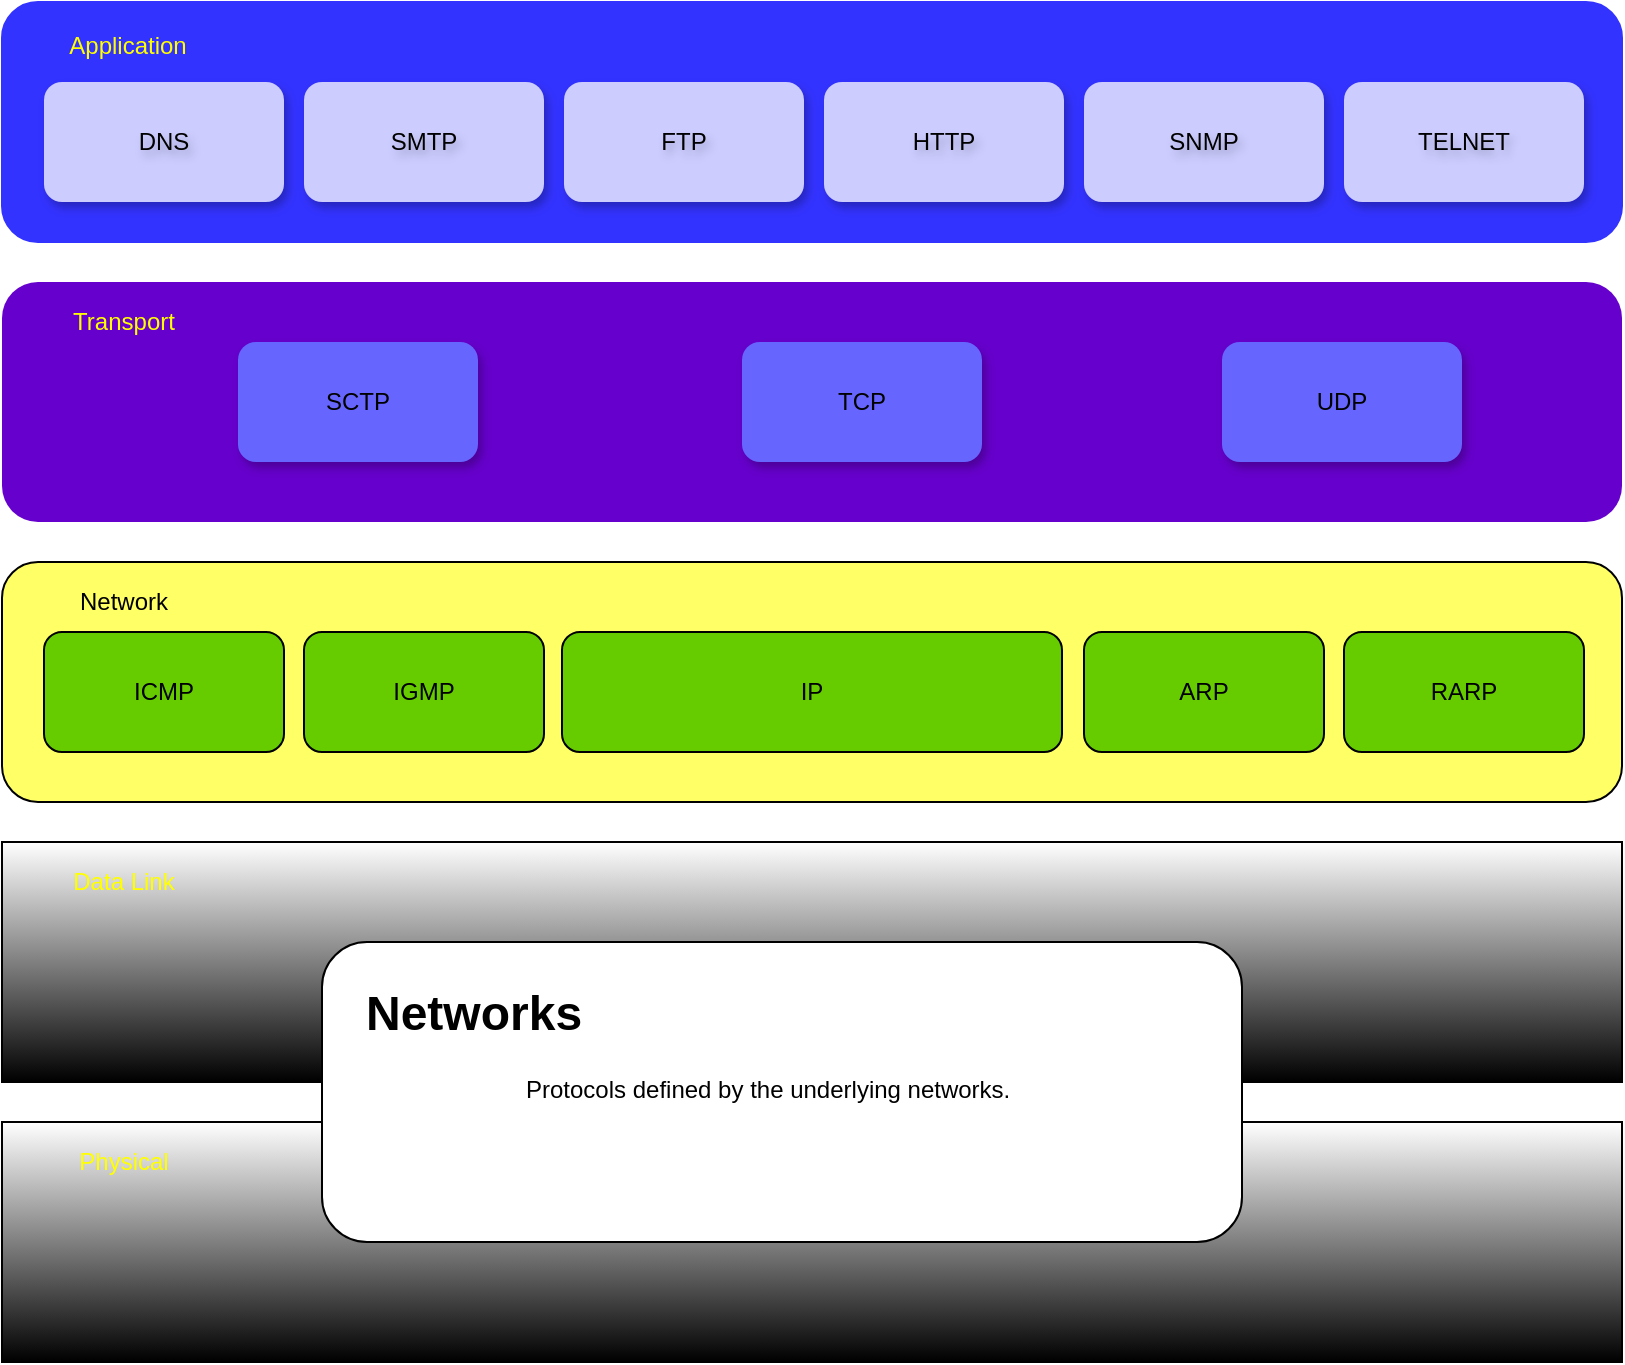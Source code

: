 <mxfile version="27.0.2">
  <diagram name="Page-1" id="VmG_BRmT_dpZDR-atCqR">
    <mxGraphModel dx="2066" dy="1201" grid="1" gridSize="10" guides="1" tooltips="1" connect="1" arrows="1" fold="1" page="1" pageScale="1" pageWidth="850" pageHeight="1100" math="0" shadow="0">
      <root>
        <mxCell id="0" />
        <mxCell id="1" parent="0" />
        <mxCell id="uLwNeXXhDu7HhqktITfx-1" value="" style="rounded=1;whiteSpace=wrap;html=1;fontColor=#3333FF;strokeColor=#3333FF;fillColor=#3333FF;" vertex="1" parent="1">
          <mxGeometry x="20" y="210" width="810" height="120" as="geometry" />
        </mxCell>
        <mxCell id="uLwNeXXhDu7HhqktITfx-2" value="Application" style="text;html=1;align=center;verticalAlign=middle;whiteSpace=wrap;rounded=0;fontColor=#FFFF00;" vertex="1" parent="1">
          <mxGeometry x="28" y="217" width="110" height="30" as="geometry" />
        </mxCell>
        <mxCell id="uLwNeXXhDu7HhqktITfx-3" value="" style="rounded=1;whiteSpace=wrap;html=1;fillColor=#6600CC;strokeColor=none;" vertex="1" parent="1">
          <mxGeometry x="20" y="350" width="810" height="120" as="geometry" />
        </mxCell>
        <mxCell id="uLwNeXXhDu7HhqktITfx-4" value="Transport" style="text;html=1;align=center;verticalAlign=middle;whiteSpace=wrap;rounded=0;fontColor=#FFFF00;" vertex="1" parent="1">
          <mxGeometry x="26" y="355" width="110" height="30" as="geometry" />
        </mxCell>
        <mxCell id="uLwNeXXhDu7HhqktITfx-5" value="" style="rounded=1;whiteSpace=wrap;html=1;fillColor=#FFFF66;" vertex="1" parent="1">
          <mxGeometry x="20" y="490" width="810" height="120" as="geometry" />
        </mxCell>
        <mxCell id="uLwNeXXhDu7HhqktITfx-6" value="&lt;font style=&quot;color: rgb(0, 0, 0);&quot;&gt;Network&lt;/font&gt;" style="text;html=1;align=center;verticalAlign=middle;whiteSpace=wrap;rounded=0;" vertex="1" parent="1">
          <mxGeometry x="26" y="495" width="110" height="30" as="geometry" />
        </mxCell>
        <mxCell id="uLwNeXXhDu7HhqktITfx-7" value="" style="rounded=0;whiteSpace=wrap;html=1;align=center;glass=0;gradientColor=default;" vertex="1" parent="1">
          <mxGeometry x="20" y="630" width="810" height="120" as="geometry" />
        </mxCell>
        <mxCell id="uLwNeXXhDu7HhqktITfx-8" value="Data Link" style="text;html=1;align=center;verticalAlign=middle;whiteSpace=wrap;rounded=0;fontColor=#FFFF00;" vertex="1" parent="1">
          <mxGeometry x="26" y="635" width="110" height="30" as="geometry" />
        </mxCell>
        <mxCell id="uLwNeXXhDu7HhqktITfx-9" value="" style="rounded=0;whiteSpace=wrap;html=1;gradientColor=default;" vertex="1" parent="1">
          <mxGeometry x="20" y="770" width="810" height="120" as="geometry" />
        </mxCell>
        <mxCell id="uLwNeXXhDu7HhqktITfx-10" value="Physical" style="text;html=1;align=center;verticalAlign=middle;whiteSpace=wrap;rounded=0;fontColor=#FFFF00;" vertex="1" parent="1">
          <mxGeometry x="26" y="775" width="110" height="30" as="geometry" />
        </mxCell>
        <mxCell id="uLwNeXXhDu7HhqktITfx-11" value="DNS" style="rounded=1;whiteSpace=wrap;html=1;align=center;fillColor=#CCCCFF;strokeColor=none;fontColor=#000000;textShadow=1;labelBorderColor=none;gradientColor=none;glass=0;shadow=1;" vertex="1" parent="1">
          <mxGeometry x="41" y="250" width="120" height="60" as="geometry" />
        </mxCell>
        <mxCell id="uLwNeXXhDu7HhqktITfx-12" value="SMTP" style="rounded=1;whiteSpace=wrap;html=1;align=center;fillColor=#CCCCFF;strokeColor=none;fontColor=#000000;textShadow=1;labelBorderColor=none;gradientColor=none;glass=0;shadow=1;" vertex="1" parent="1">
          <mxGeometry x="171" y="250" width="120" height="60" as="geometry" />
        </mxCell>
        <mxCell id="uLwNeXXhDu7HhqktITfx-13" value="FTP" style="rounded=1;whiteSpace=wrap;html=1;align=center;fillColor=#CCCCFF;strokeColor=none;fontColor=#000000;textShadow=1;labelBorderColor=none;gradientColor=none;glass=0;shadow=1;" vertex="1" parent="1">
          <mxGeometry x="301" y="250" width="120" height="60" as="geometry" />
        </mxCell>
        <mxCell id="uLwNeXXhDu7HhqktITfx-14" value="HTTP" style="rounded=1;whiteSpace=wrap;html=1;align=center;fillColor=#CCCCFF;strokeColor=none;fontColor=#000000;textShadow=1;labelBorderColor=none;gradientColor=none;glass=0;shadow=1;" vertex="1" parent="1">
          <mxGeometry x="431" y="250" width="120" height="60" as="geometry" />
        </mxCell>
        <mxCell id="uLwNeXXhDu7HhqktITfx-15" value="SNMP" style="rounded=1;whiteSpace=wrap;html=1;align=center;fillColor=#CCCCFF;strokeColor=none;fontColor=#000000;textShadow=1;labelBorderColor=none;gradientColor=none;glass=0;shadow=1;" vertex="1" parent="1">
          <mxGeometry x="561" y="250" width="120" height="60" as="geometry" />
        </mxCell>
        <mxCell id="uLwNeXXhDu7HhqktITfx-16" value="TELNET" style="rounded=1;whiteSpace=wrap;html=1;align=center;fillColor=#CCCCFF;strokeColor=none;fontColor=#000000;textShadow=1;labelBorderColor=none;gradientColor=none;glass=0;shadow=1;" vertex="1" parent="1">
          <mxGeometry x="691" y="250" width="120" height="60" as="geometry" />
        </mxCell>
        <mxCell id="uLwNeXXhDu7HhqktITfx-17" value="SCTP" style="rounded=1;whiteSpace=wrap;html=1;shadow=1;fillColor=#6666FF;strokeColor=none;gradientColor=none;" vertex="1" parent="1">
          <mxGeometry x="138" y="380" width="120" height="60" as="geometry" />
        </mxCell>
        <mxCell id="uLwNeXXhDu7HhqktITfx-18" value="UDP" style="rounded=1;whiteSpace=wrap;html=1;shadow=1;fillColor=#6666FF;strokeColor=none;gradientColor=none;" vertex="1" parent="1">
          <mxGeometry x="630" y="380" width="120" height="60" as="geometry" />
        </mxCell>
        <mxCell id="uLwNeXXhDu7HhqktITfx-19" value="TCP" style="rounded=1;whiteSpace=wrap;html=1;shadow=1;fillColor=#6666FF;strokeColor=none;gradientColor=none;" vertex="1" parent="1">
          <mxGeometry x="390" y="380" width="120" height="60" as="geometry" />
        </mxCell>
        <mxCell id="uLwNeXXhDu7HhqktITfx-20" value="ICMP" style="rounded=1;whiteSpace=wrap;html=1;fillColor=#66CC00;" vertex="1" parent="1">
          <mxGeometry x="41" y="525" width="120" height="60" as="geometry" />
        </mxCell>
        <mxCell id="uLwNeXXhDu7HhqktITfx-21" value="IGMP" style="rounded=1;whiteSpace=wrap;html=1;fillColor=#66CC00;" vertex="1" parent="1">
          <mxGeometry x="171" y="525" width="120" height="60" as="geometry" />
        </mxCell>
        <mxCell id="uLwNeXXhDu7HhqktITfx-22" value="ARP" style="rounded=1;whiteSpace=wrap;html=1;fillColor=#66CC00;" vertex="1" parent="1">
          <mxGeometry x="561" y="525" width="120" height="60" as="geometry" />
        </mxCell>
        <mxCell id="uLwNeXXhDu7HhqktITfx-23" value="RARP" style="rounded=1;whiteSpace=wrap;html=1;fillColor=#66CC00;" vertex="1" parent="1">
          <mxGeometry x="691" y="525" width="120" height="60" as="geometry" />
        </mxCell>
        <mxCell id="uLwNeXXhDu7HhqktITfx-24" value="IP" style="rounded=1;whiteSpace=wrap;html=1;fillColor=#66CC00;" vertex="1" parent="1">
          <mxGeometry x="300" y="525" width="250" height="60" as="geometry" />
        </mxCell>
        <mxCell id="uLwNeXXhDu7HhqktITfx-25" value="" style="rounded=1;whiteSpace=wrap;html=1;glass=0;shadow=0;" vertex="1" parent="1">
          <mxGeometry x="180" y="680" width="460" height="150" as="geometry" />
        </mxCell>
        <mxCell id="uLwNeXXhDu7HhqktITfx-26" value="&lt;h1 style=&quot;margin-top: 0px;&quot;&gt;Networks&lt;/h1&gt;&lt;blockquote style=&quot;margin: 0 0 0 40px; border: none; padding: 0px;&quot;&gt;&lt;blockquote style=&quot;margin: 0 0 0 40px; border: none; padding: 0px;&quot;&gt;&lt;p style=&quot;text-align: center;&quot;&gt;Protocols defined by the underlying networks.&lt;/p&gt;&lt;/blockquote&gt;&lt;/blockquote&gt;" style="text;html=1;whiteSpace=wrap;overflow=hidden;rounded=0;glass=0;fillColor=none;" vertex="1" parent="1">
          <mxGeometry x="200" y="695" width="430" height="120" as="geometry" />
        </mxCell>
      </root>
    </mxGraphModel>
  </diagram>
</mxfile>
